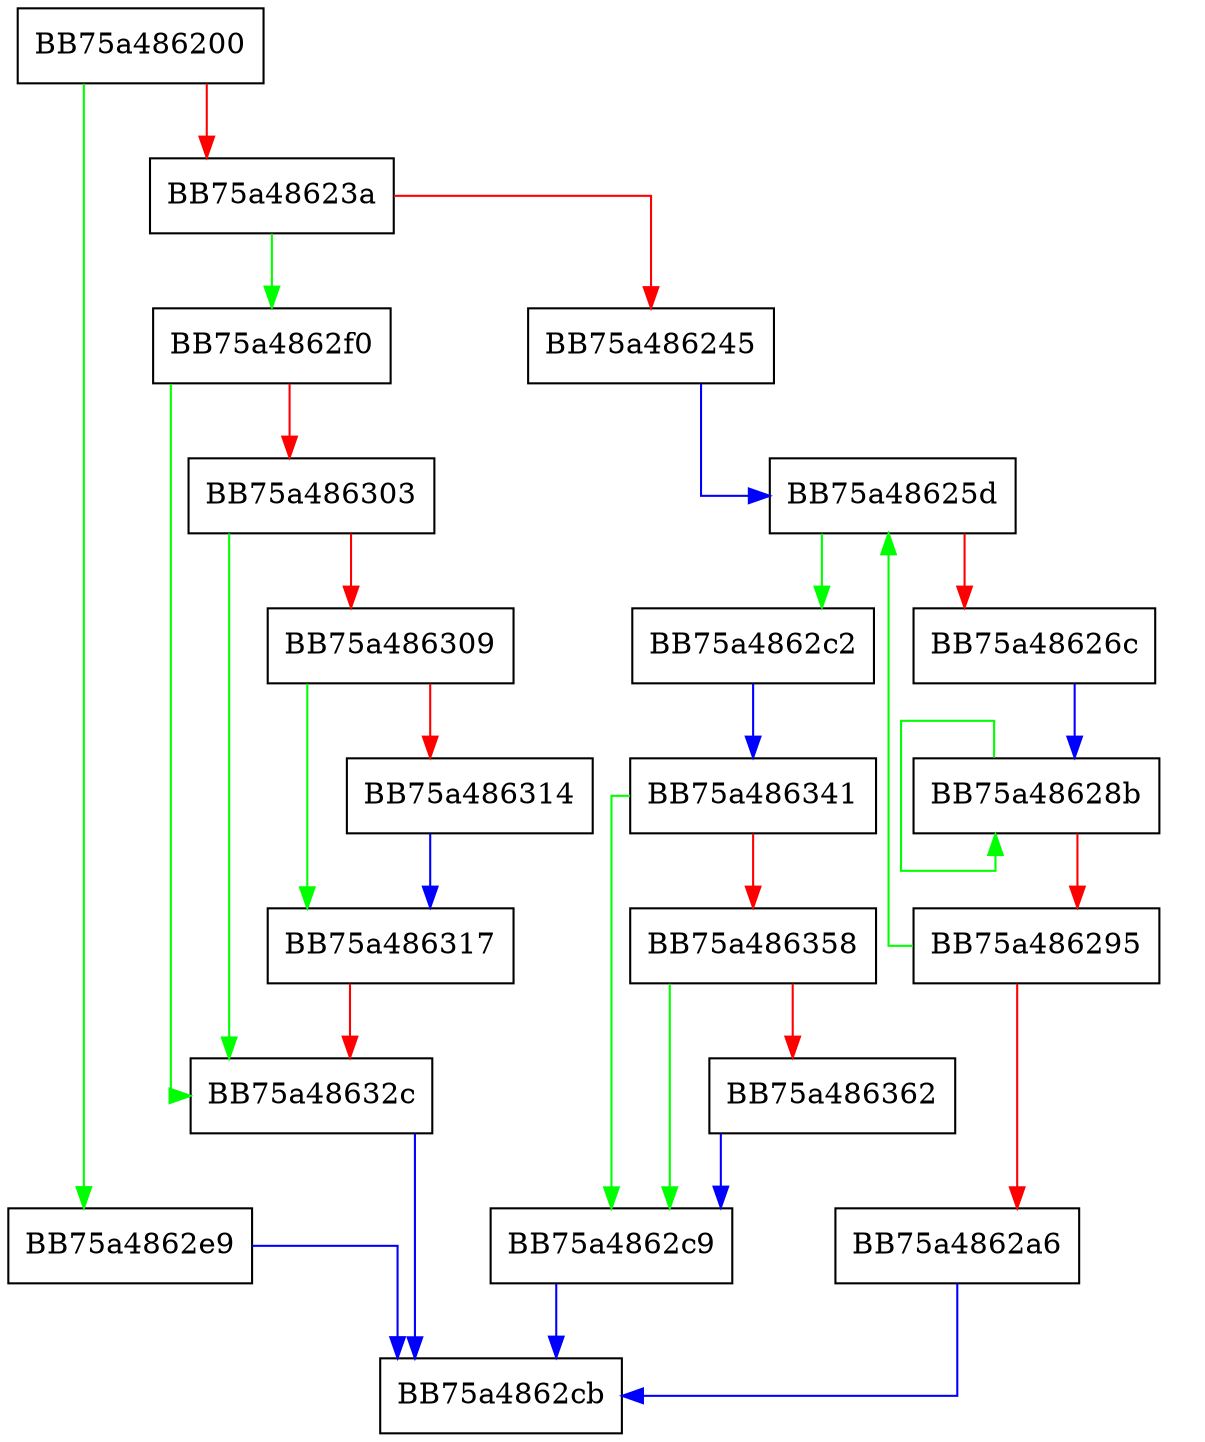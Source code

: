 digraph GetSectionHeaderByName {
  node [shape="box"];
  graph [splines=ortho];
  BB75a486200 -> BB75a4862e9 [color="green"];
  BB75a486200 -> BB75a48623a [color="red"];
  BB75a48623a -> BB75a4862f0 [color="green"];
  BB75a48623a -> BB75a486245 [color="red"];
  BB75a486245 -> BB75a48625d [color="blue"];
  BB75a48625d -> BB75a4862c2 [color="green"];
  BB75a48625d -> BB75a48626c [color="red"];
  BB75a48626c -> BB75a48628b [color="blue"];
  BB75a48628b -> BB75a48628b [color="green"];
  BB75a48628b -> BB75a486295 [color="red"];
  BB75a486295 -> BB75a48625d [color="green"];
  BB75a486295 -> BB75a4862a6 [color="red"];
  BB75a4862a6 -> BB75a4862cb [color="blue"];
  BB75a4862c2 -> BB75a486341 [color="blue"];
  BB75a4862c9 -> BB75a4862cb [color="blue"];
  BB75a4862e9 -> BB75a4862cb [color="blue"];
  BB75a4862f0 -> BB75a48632c [color="green"];
  BB75a4862f0 -> BB75a486303 [color="red"];
  BB75a486303 -> BB75a48632c [color="green"];
  BB75a486303 -> BB75a486309 [color="red"];
  BB75a486309 -> BB75a486317 [color="green"];
  BB75a486309 -> BB75a486314 [color="red"];
  BB75a486314 -> BB75a486317 [color="blue"];
  BB75a486317 -> BB75a48632c [color="red"];
  BB75a48632c -> BB75a4862cb [color="blue"];
  BB75a486341 -> BB75a4862c9 [color="green"];
  BB75a486341 -> BB75a486358 [color="red"];
  BB75a486358 -> BB75a4862c9 [color="green"];
  BB75a486358 -> BB75a486362 [color="red"];
  BB75a486362 -> BB75a4862c9 [color="blue"];
}
